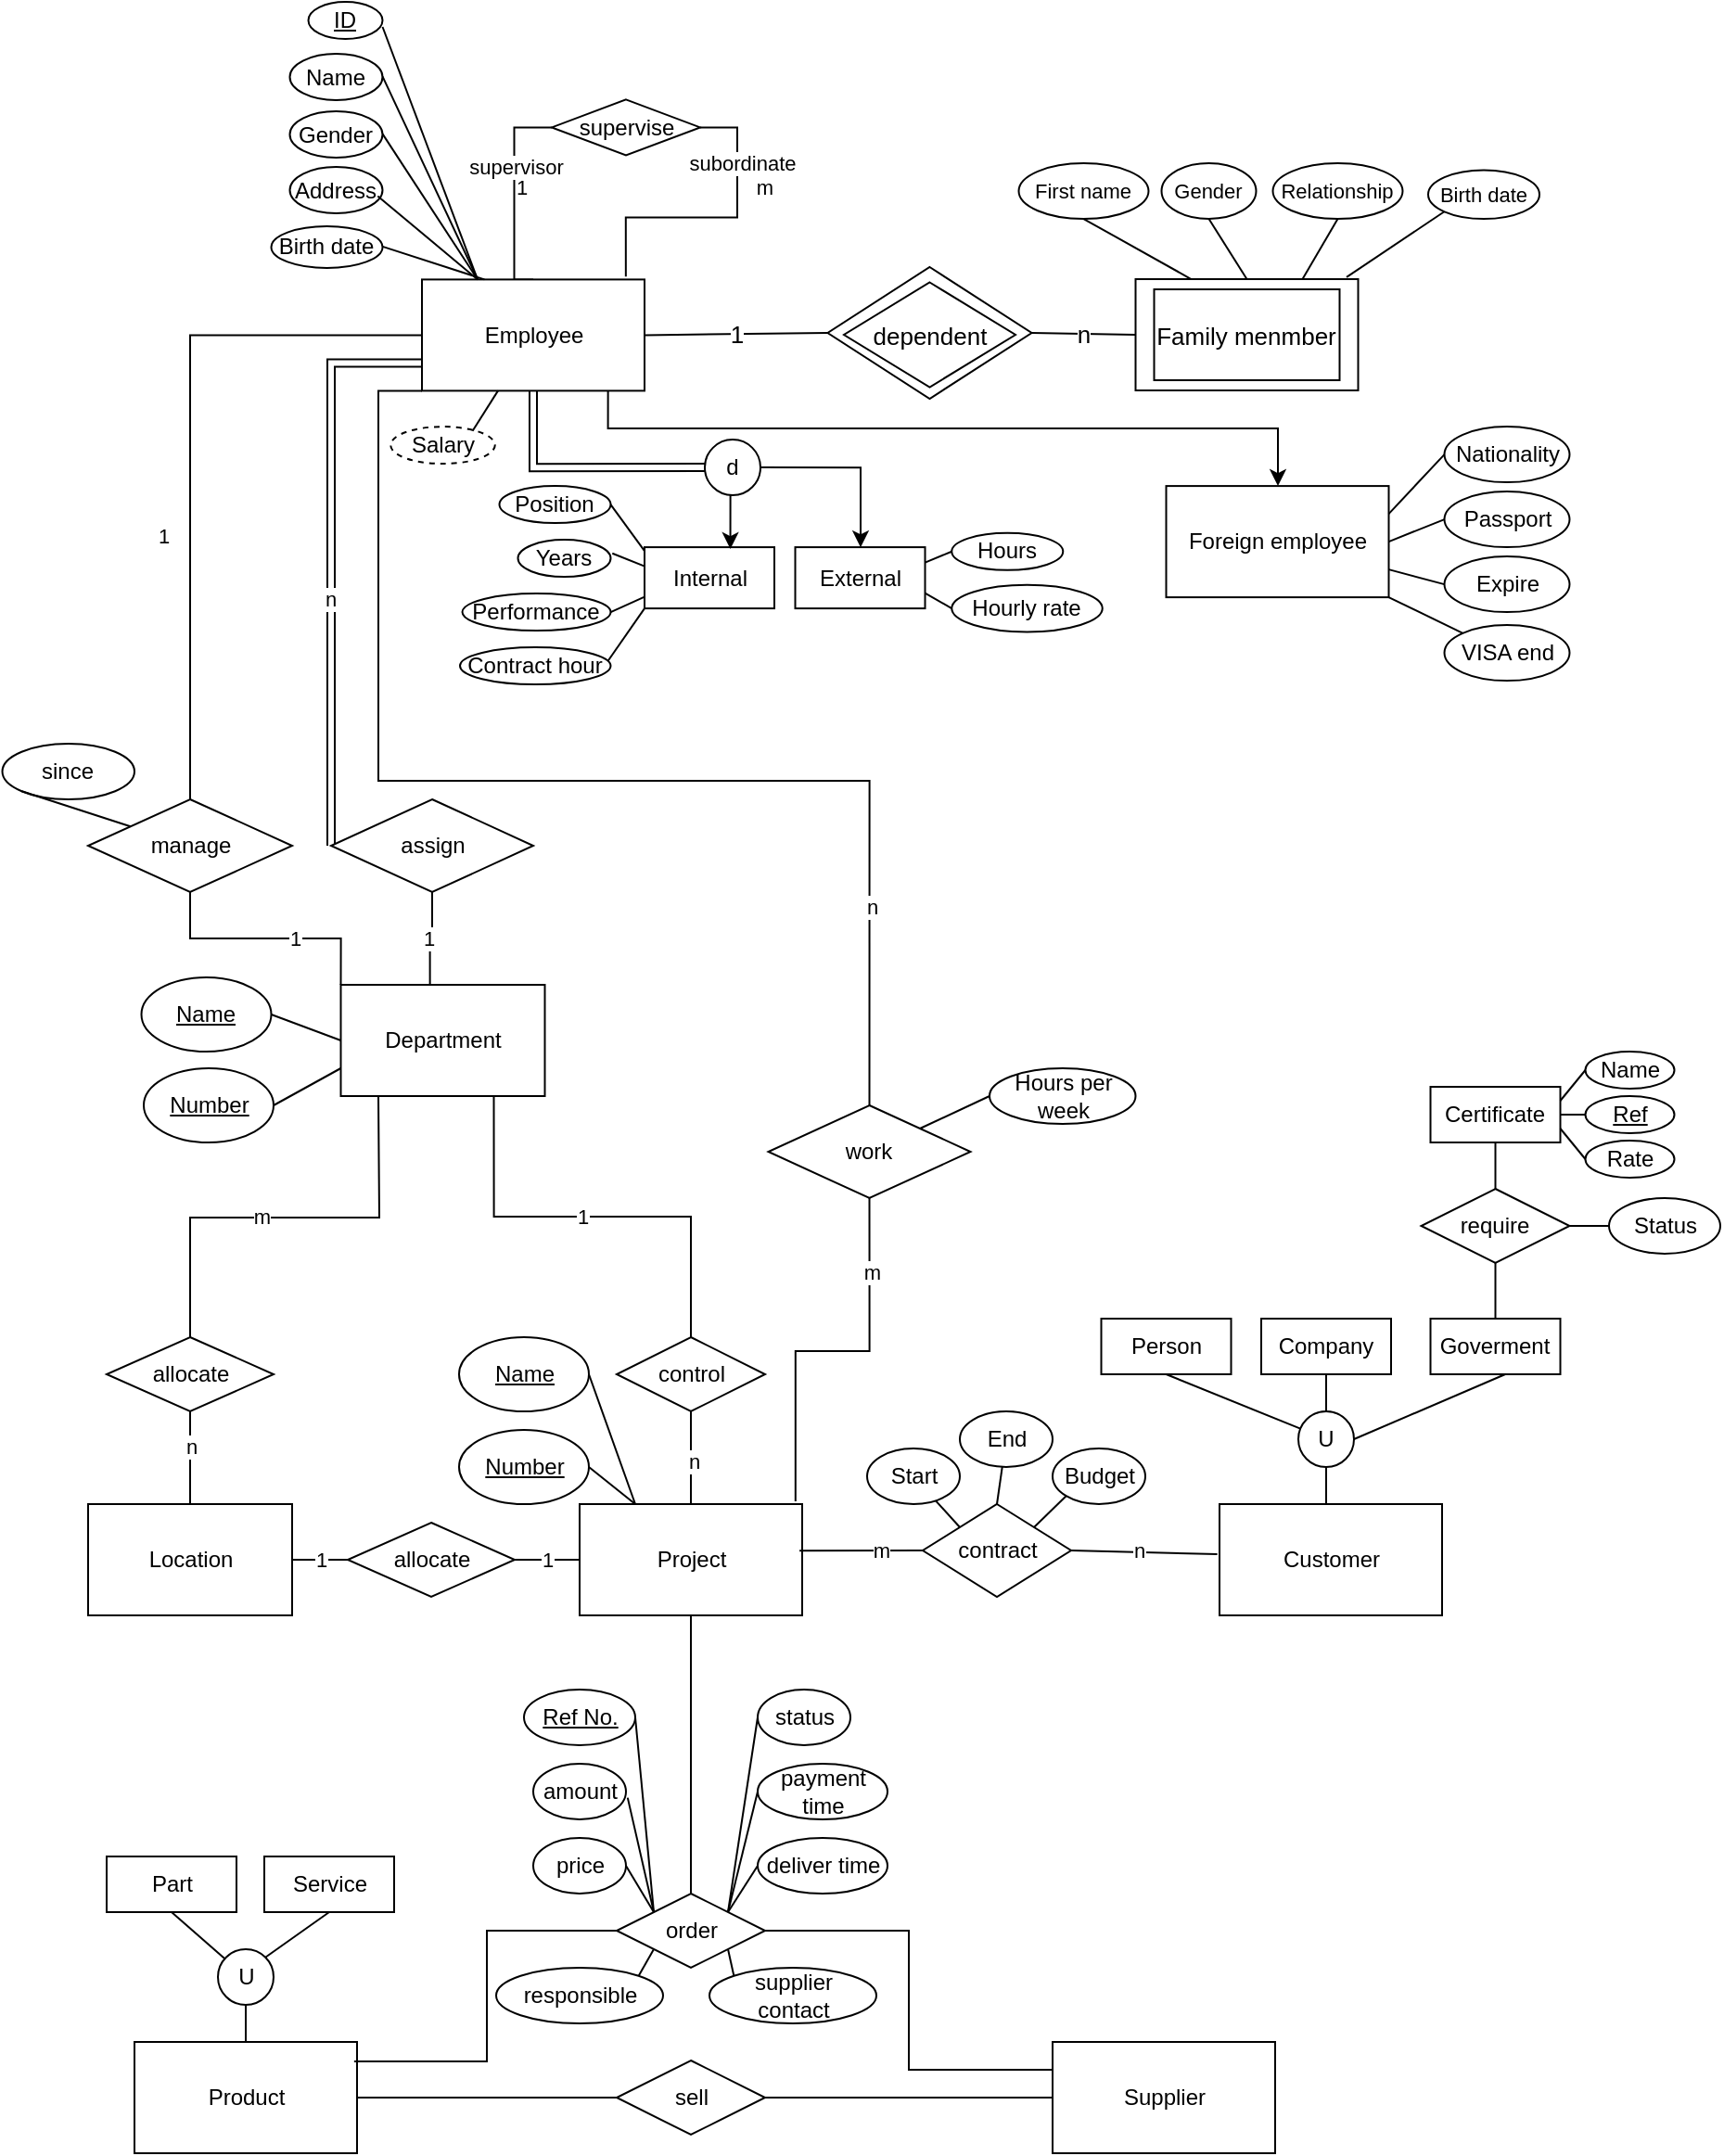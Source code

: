 <mxfile version="24.8.3">
  <diagram name="Page-1" id="BPSO-PetyvqUYQxHRuF3">
    <mxGraphModel dx="1875" dy="1661" grid="1" gridSize="10" guides="1" tooltips="1" connect="1" arrows="1" fold="1" page="1" pageScale="1" pageWidth="850" pageHeight="1100" math="0" shadow="0">
      <root>
        <mxCell id="0" />
        <mxCell id="1" parent="0" />
        <mxCell id="UC_AU9WOVwrfxdjRR5tV-28" style="edgeStyle=orthogonalEdgeStyle;rounded=0;orthogonalLoop=1;jettySize=auto;html=1;exitX=0.75;exitY=1;exitDx=0;exitDy=0;endArrow=none;endFill=0;" parent="1" source="UC_AU9WOVwrfxdjRR5tV-1" target="UC_AU9WOVwrfxdjRR5tV-27" edge="1">
          <mxGeometry relative="1" as="geometry">
            <mxPoint x="245.75" y="-10" as="sourcePoint" />
          </mxGeometry>
        </mxCell>
        <mxCell id="UC_AU9WOVwrfxdjRR5tV-30" value="1" style="edgeLabel;html=1;align=center;verticalAlign=middle;resizable=0;points=[];" parent="UC_AU9WOVwrfxdjRR5tV-28" vertex="1" connectable="0">
          <mxGeometry x="-0.048" relative="1" as="geometry">
            <mxPoint as="offset" />
          </mxGeometry>
        </mxCell>
        <mxCell id="81uNK7uhPn6-7UM6At2h-13" style="edgeStyle=orthogonalEdgeStyle;rounded=0;orthogonalLoop=1;jettySize=auto;html=1;exitX=0.437;exitY=0.022;exitDx=0;exitDy=0;entryX=0.5;entryY=1;entryDx=0;entryDy=0;endArrow=none;endFill=0;exitPerimeter=0;" parent="1" source="UC_AU9WOVwrfxdjRR5tV-1" target="81uNK7uhPn6-7UM6At2h-12" edge="1">
          <mxGeometry relative="1" as="geometry" />
        </mxCell>
        <mxCell id="81uNK7uhPn6-7UM6At2h-15" value="1" style="edgeLabel;html=1;align=center;verticalAlign=middle;resizable=0;points=[];" parent="81uNK7uhPn6-7UM6At2h-13" vertex="1" connectable="0">
          <mxGeometry x="0.072" y="2" relative="1" as="geometry">
            <mxPoint as="offset" />
          </mxGeometry>
        </mxCell>
        <mxCell id="s_wL0xrXNTmRXNAyEsIe-5" style="edgeStyle=orthogonalEdgeStyle;rounded=0;orthogonalLoop=1;jettySize=auto;html=1;exitX=0;exitY=0;exitDx=0;exitDy=0;endArrow=none;endFill=0;" edge="1" parent="1" source="UC_AU9WOVwrfxdjRR5tV-1" target="UC_AU9WOVwrfxdjRR5tV-5">
          <mxGeometry relative="1" as="geometry" />
        </mxCell>
        <mxCell id="s_wL0xrXNTmRXNAyEsIe-6" value="1" style="edgeLabel;html=1;align=center;verticalAlign=middle;resizable=0;points=[];" vertex="1" connectable="0" parent="s_wL0xrXNTmRXNAyEsIe-5">
          <mxGeometry x="-0.239" relative="1" as="geometry">
            <mxPoint as="offset" />
          </mxGeometry>
        </mxCell>
        <mxCell id="UC_AU9WOVwrfxdjRR5tV-1" value="Department" style="rounded=0;whiteSpace=wrap;html=1;" parent="1" vertex="1">
          <mxGeometry x="159.75" y="-10" width="110" height="60" as="geometry" />
        </mxCell>
        <mxCell id="UC_AU9WOVwrfxdjRR5tV-2" value="&lt;u&gt;Name&lt;/u&gt;" style="ellipse;whiteSpace=wrap;html=1;" parent="1" vertex="1">
          <mxGeometry x="52.25" y="-14" width="70" height="40" as="geometry" />
        </mxCell>
        <mxCell id="UC_AU9WOVwrfxdjRR5tV-3" value="&lt;u&gt;Number&lt;/u&gt;" style="ellipse;whiteSpace=wrap;html=1;" parent="1" vertex="1">
          <mxGeometry x="53.5" y="35" width="70" height="40" as="geometry" />
        </mxCell>
        <mxCell id="81uNK7uhPn6-7UM6At2h-49" value="1" style="edgeStyle=orthogonalEdgeStyle;rounded=0;orthogonalLoop=1;jettySize=auto;html=1;exitX=0.5;exitY=0;exitDx=0;exitDy=0;entryX=0;entryY=0.5;entryDx=0;entryDy=0;endArrow=none;endFill=0;" parent="1" source="UC_AU9WOVwrfxdjRR5tV-4" target="81uNK7uhPn6-7UM6At2h-47" edge="1">
          <mxGeometry x="0.071" y="-4" relative="1" as="geometry">
            <Array as="points">
              <mxPoint x="253.25" y="-390.3" />
              <mxPoint x="253.25" y="-472.3" />
            </Array>
            <mxPoint as="offset" />
          </mxGeometry>
        </mxCell>
        <mxCell id="81uNK7uhPn6-7UM6At2h-51" value="supervisor" style="edgeLabel;html=1;align=center;verticalAlign=middle;resizable=0;points=[];" parent="81uNK7uhPn6-7UM6At2h-49" vertex="1" connectable="0">
          <mxGeometry x="-0.338" relative="1" as="geometry">
            <mxPoint y="-34" as="offset" />
          </mxGeometry>
        </mxCell>
        <mxCell id="81uNK7uhPn6-7UM6At2h-53" style="edgeStyle=orthogonalEdgeStyle;rounded=0;orthogonalLoop=1;jettySize=auto;html=1;exitX=0.916;exitY=-0.026;exitDx=0;exitDy=0;entryX=1;entryY=0.5;entryDx=0;entryDy=0;exitPerimeter=0;endArrow=none;endFill=0;" parent="1" source="UC_AU9WOVwrfxdjRR5tV-4" target="81uNK7uhPn6-7UM6At2h-47" edge="1">
          <mxGeometry relative="1" as="geometry" />
        </mxCell>
        <mxCell id="81uNK7uhPn6-7UM6At2h-54" value="subordinate" style="edgeLabel;html=1;align=center;verticalAlign=middle;resizable=0;points=[];" parent="81uNK7uhPn6-7UM6At2h-53" vertex="1" connectable="0">
          <mxGeometry x="0.472" relative="1" as="geometry">
            <mxPoint x="2" y="-3" as="offset" />
          </mxGeometry>
        </mxCell>
        <mxCell id="81uNK7uhPn6-7UM6At2h-55" value="m" style="edgeLabel;html=1;align=center;verticalAlign=middle;resizable=0;points=[];" parent="81uNK7uhPn6-7UM6At2h-53" vertex="1" connectable="0">
          <mxGeometry x="0.336" y="1" relative="1" as="geometry">
            <mxPoint x="15" y="-1" as="offset" />
          </mxGeometry>
        </mxCell>
        <mxCell id="81uNK7uhPn6-7UM6At2h-56" style="edgeStyle=orthogonalEdgeStyle;rounded=0;orthogonalLoop=1;jettySize=auto;html=1;exitX=0.836;exitY=0.997;exitDx=0;exitDy=0;exitPerimeter=0;" parent="1" source="UC_AU9WOVwrfxdjRR5tV-4" target="UC_AU9WOVwrfxdjRR5tV-111" edge="1">
          <mxGeometry relative="1" as="geometry">
            <Array as="points">
              <mxPoint x="304" y="-310" />
              <mxPoint x="665" y="-310" />
            </Array>
          </mxGeometry>
        </mxCell>
        <mxCell id="81uNK7uhPn6-7UM6At2h-58" style="edgeStyle=orthogonalEdgeStyle;rounded=0;orthogonalLoop=1;jettySize=auto;html=1;exitX=0.5;exitY=1;exitDx=0;exitDy=0;entryX=0;entryY=0.5;entryDx=0;entryDy=0;shape=link;" parent="1" source="UC_AU9WOVwrfxdjRR5tV-4" target="81uNK7uhPn6-7UM6At2h-57" edge="1">
          <mxGeometry relative="1" as="geometry">
            <mxPoint x="263.5" y="-280.3" as="targetPoint" />
          </mxGeometry>
        </mxCell>
        <mxCell id="UC_AU9WOVwrfxdjRR5tV-4" value="Employee" style="rounded=0;whiteSpace=wrap;html=1;" parent="1" vertex="1">
          <mxGeometry x="203.5" y="-390.3" width="120" height="60" as="geometry" />
        </mxCell>
        <mxCell id="s_wL0xrXNTmRXNAyEsIe-2" style="edgeStyle=orthogonalEdgeStyle;rounded=0;orthogonalLoop=1;jettySize=auto;html=1;entryX=0;entryY=0.5;entryDx=0;entryDy=0;exitX=0.5;exitY=0;exitDx=0;exitDy=0;endArrow=none;endFill=0;" edge="1" parent="1" source="UC_AU9WOVwrfxdjRR5tV-5" target="UC_AU9WOVwrfxdjRR5tV-4">
          <mxGeometry relative="1" as="geometry">
            <Array as="points">
              <mxPoint x="78.5" y="-360" />
            </Array>
          </mxGeometry>
        </mxCell>
        <mxCell id="s_wL0xrXNTmRXNAyEsIe-4" value="1" style="edgeLabel;html=1;align=center;verticalAlign=middle;resizable=0;points=[];" vertex="1" connectable="0" parent="s_wL0xrXNTmRXNAyEsIe-2">
          <mxGeometry x="-0.206" y="-2" relative="1" as="geometry">
            <mxPoint x="-17" y="7" as="offset" />
          </mxGeometry>
        </mxCell>
        <mxCell id="UC_AU9WOVwrfxdjRR5tV-5" value="manage" style="rhombus;whiteSpace=wrap;html=1;" parent="1" vertex="1">
          <mxGeometry x="23.5" y="-110" width="110" height="50" as="geometry" />
        </mxCell>
        <mxCell id="UC_AU9WOVwrfxdjRR5tV-7" value="" style="endArrow=none;html=1;rounded=0;entryX=1;entryY=0.5;entryDx=0;entryDy=0;exitX=0;exitY=0.5;exitDx=0;exitDy=0;" parent="1" source="UC_AU9WOVwrfxdjRR5tV-1" target="UC_AU9WOVwrfxdjRR5tV-2" edge="1">
          <mxGeometry width="50" height="50" relative="1" as="geometry">
            <mxPoint x="339.75" y="80" as="sourcePoint" />
            <mxPoint x="389.75" y="30" as="targetPoint" />
            <Array as="points" />
          </mxGeometry>
        </mxCell>
        <mxCell id="UC_AU9WOVwrfxdjRR5tV-8" value="" style="endArrow=none;html=1;rounded=0;exitX=1;exitY=0.5;exitDx=0;exitDy=0;entryX=0;entryY=0.75;entryDx=0;entryDy=0;" parent="1" source="UC_AU9WOVwrfxdjRR5tV-3" edge="1" target="UC_AU9WOVwrfxdjRR5tV-1">
          <mxGeometry width="50" height="50" relative="1" as="geometry">
            <mxPoint x="343.25" y="20" as="sourcePoint" />
            <mxPoint x="163.25" y="-30" as="targetPoint" />
          </mxGeometry>
        </mxCell>
        <mxCell id="UC_AU9WOVwrfxdjRR5tV-13" value="since" style="ellipse;whiteSpace=wrap;html=1;" parent="1" vertex="1">
          <mxGeometry x="-22.75" y="-140" width="71.25" height="30" as="geometry" />
        </mxCell>
        <mxCell id="UC_AU9WOVwrfxdjRR5tV-14" value="" style="endArrow=none;html=1;rounded=0;entryX=0;entryY=1;entryDx=0;entryDy=0;" parent="1" source="UC_AU9WOVwrfxdjRR5tV-5" target="UC_AU9WOVwrfxdjRR5tV-13" edge="1">
          <mxGeometry width="50" height="50" relative="1" as="geometry">
            <mxPoint x="284.75" as="sourcePoint" />
            <mxPoint x="334.75" y="-50" as="targetPoint" />
          </mxGeometry>
        </mxCell>
        <mxCell id="UC_AU9WOVwrfxdjRR5tV-33" style="edgeStyle=orthogonalEdgeStyle;rounded=0;orthogonalLoop=1;jettySize=auto;html=1;exitX=1;exitY=0.5;exitDx=0;exitDy=0;entryX=0;entryY=0.5;entryDx=0;entryDy=0;endArrow=none;endFill=0;" parent="1" source="UC_AU9WOVwrfxdjRR5tV-15" target="UC_AU9WOVwrfxdjRR5tV-32" edge="1">
          <mxGeometry relative="1" as="geometry">
            <Array as="points">
              <mxPoint x="143.5" y="300" />
              <mxPoint x="143.5" y="300" />
            </Array>
          </mxGeometry>
        </mxCell>
        <mxCell id="UC_AU9WOVwrfxdjRR5tV-35" value="1" style="edgeLabel;html=1;align=center;verticalAlign=middle;resizable=0;points=[];" parent="UC_AU9WOVwrfxdjRR5tV-33" vertex="1" connectable="0">
          <mxGeometry x="0.022" relative="1" as="geometry">
            <mxPoint as="offset" />
          </mxGeometry>
        </mxCell>
        <mxCell id="UC_AU9WOVwrfxdjRR5tV-15" value="Location" style="rounded=0;whiteSpace=wrap;html=1;" parent="1" vertex="1">
          <mxGeometry x="23.5" y="270" width="110" height="60" as="geometry" />
        </mxCell>
        <mxCell id="UC_AU9WOVwrfxdjRR5tV-24" style="edgeStyle=orthogonalEdgeStyle;rounded=0;orthogonalLoop=1;jettySize=auto;html=1;entryX=0.5;entryY=0;entryDx=0;entryDy=0;endArrow=none;endFill=0;" parent="1" source="UC_AU9WOVwrfxdjRR5tV-16" target="UC_AU9WOVwrfxdjRR5tV-15" edge="1">
          <mxGeometry relative="1" as="geometry" />
        </mxCell>
        <mxCell id="UC_AU9WOVwrfxdjRR5tV-26" value="n" style="edgeLabel;html=1;align=center;verticalAlign=middle;resizable=0;points=[];" parent="UC_AU9WOVwrfxdjRR5tV-24" vertex="1" connectable="0">
          <mxGeometry x="-0.249" relative="1" as="geometry">
            <mxPoint as="offset" />
          </mxGeometry>
        </mxCell>
        <mxCell id="UC_AU9WOVwrfxdjRR5tV-16" value="allocate" style="rhombus;whiteSpace=wrap;html=1;" parent="1" vertex="1">
          <mxGeometry x="33.5" y="180" width="90" height="40" as="geometry" />
        </mxCell>
        <mxCell id="UC_AU9WOVwrfxdjRR5tV-29" style="edgeStyle=orthogonalEdgeStyle;rounded=0;orthogonalLoop=1;jettySize=auto;html=1;exitX=0.5;exitY=0;exitDx=0;exitDy=0;endArrow=none;endFill=0;" parent="1" source="UC_AU9WOVwrfxdjRR5tV-21" target="UC_AU9WOVwrfxdjRR5tV-27" edge="1">
          <mxGeometry relative="1" as="geometry" />
        </mxCell>
        <mxCell id="UC_AU9WOVwrfxdjRR5tV-31" value="n" style="edgeLabel;html=1;align=center;verticalAlign=middle;resizable=0;points=[];" parent="UC_AU9WOVwrfxdjRR5tV-29" vertex="1" connectable="0">
          <mxGeometry x="-0.074" y="-1" relative="1" as="geometry">
            <mxPoint as="offset" />
          </mxGeometry>
        </mxCell>
        <mxCell id="UC_AU9WOVwrfxdjRR5tV-21" value="Project" style="rounded=0;whiteSpace=wrap;html=1;" parent="1" vertex="1">
          <mxGeometry x="288.5" y="270" width="120" height="60" as="geometry" />
        </mxCell>
        <mxCell id="UC_AU9WOVwrfxdjRR5tV-23" style="edgeStyle=orthogonalEdgeStyle;rounded=0;orthogonalLoop=1;jettySize=auto;html=1;exitX=0.5;exitY=0;exitDx=0;exitDy=0;endArrow=none;endFill=0;" parent="1" source="UC_AU9WOVwrfxdjRR5tV-16" edge="1">
          <mxGeometry relative="1" as="geometry">
            <mxPoint x="180" y="50" as="targetPoint" />
          </mxGeometry>
        </mxCell>
        <mxCell id="UC_AU9WOVwrfxdjRR5tV-25" value="m" style="edgeLabel;html=1;align=center;verticalAlign=middle;resizable=0;points=[];" parent="UC_AU9WOVwrfxdjRR5tV-23" vertex="1" connectable="0">
          <mxGeometry x="-0.112" y="1" relative="1" as="geometry">
            <mxPoint as="offset" />
          </mxGeometry>
        </mxCell>
        <mxCell id="UC_AU9WOVwrfxdjRR5tV-27" value="control" style="rhombus;whiteSpace=wrap;html=1;" parent="1" vertex="1">
          <mxGeometry x="308.5" y="180" width="80" height="40" as="geometry" />
        </mxCell>
        <mxCell id="UC_AU9WOVwrfxdjRR5tV-34" value="1" style="edgeStyle=orthogonalEdgeStyle;rounded=0;orthogonalLoop=1;jettySize=auto;html=1;entryX=0;entryY=0.5;entryDx=0;entryDy=0;endArrow=none;endFill=0;" parent="1" source="UC_AU9WOVwrfxdjRR5tV-32" target="UC_AU9WOVwrfxdjRR5tV-21" edge="1">
          <mxGeometry relative="1" as="geometry" />
        </mxCell>
        <mxCell id="UC_AU9WOVwrfxdjRR5tV-32" value="allocate" style="rhombus;whiteSpace=wrap;html=1;" parent="1" vertex="1">
          <mxGeometry x="163.5" y="280" width="90" height="40" as="geometry" />
        </mxCell>
        <mxCell id="UC_AU9WOVwrfxdjRR5tV-36" value="&lt;u&gt;Name&lt;/u&gt;" style="ellipse;whiteSpace=wrap;html=1;" parent="1" vertex="1">
          <mxGeometry x="223.5" y="180" width="70" height="40" as="geometry" />
        </mxCell>
        <mxCell id="UC_AU9WOVwrfxdjRR5tV-37" value="&lt;u&gt;Number&lt;/u&gt;" style="ellipse;whiteSpace=wrap;html=1;" parent="1" vertex="1">
          <mxGeometry x="223.5" y="230" width="70" height="40" as="geometry" />
        </mxCell>
        <mxCell id="UC_AU9WOVwrfxdjRR5tV-38" value="" style="endArrow=none;html=1;rounded=0;entryX=1;entryY=0.5;entryDx=0;entryDy=0;exitX=0.25;exitY=0;exitDx=0;exitDy=0;" parent="1" source="UC_AU9WOVwrfxdjRR5tV-21" target="UC_AU9WOVwrfxdjRR5tV-36" edge="1">
          <mxGeometry width="50" height="50" relative="1" as="geometry">
            <mxPoint x="413.5" y="291" as="sourcePoint" />
            <mxPoint x="793.5" y="320" as="targetPoint" />
          </mxGeometry>
        </mxCell>
        <mxCell id="UC_AU9WOVwrfxdjRR5tV-39" value="" style="endArrow=none;html=1;rounded=0;exitX=1;exitY=0.5;exitDx=0;exitDy=0;entryX=0.25;entryY=0;entryDx=0;entryDy=0;" parent="1" source="UC_AU9WOVwrfxdjRR5tV-37" target="UC_AU9WOVwrfxdjRR5tV-21" edge="1">
          <mxGeometry width="50" height="50" relative="1" as="geometry">
            <mxPoint x="743.5" y="370" as="sourcePoint" />
            <mxPoint x="563.5" y="320" as="targetPoint" />
          </mxGeometry>
        </mxCell>
        <mxCell id="UC_AU9WOVwrfxdjRR5tV-40" value="Supplier" style="rounded=0;whiteSpace=wrap;html=1;" parent="1" vertex="1">
          <mxGeometry x="543.5" y="560" width="120" height="60" as="geometry" />
        </mxCell>
        <mxCell id="UC_AU9WOVwrfxdjRR5tV-41" value="Product" style="rounded=0;whiteSpace=wrap;html=1;" parent="1" vertex="1">
          <mxGeometry x="48.5" y="560" width="120" height="60" as="geometry" />
        </mxCell>
        <mxCell id="UC_AU9WOVwrfxdjRR5tV-42" value="U" style="ellipse;whiteSpace=wrap;html=1;aspect=fixed;" parent="1" vertex="1">
          <mxGeometry x="93.5" y="510" width="30" height="30" as="geometry" />
        </mxCell>
        <mxCell id="UC_AU9WOVwrfxdjRR5tV-43" value="Part" style="rounded=0;whiteSpace=wrap;html=1;" parent="1" vertex="1">
          <mxGeometry x="33.5" y="460" width="70" height="30" as="geometry" />
        </mxCell>
        <mxCell id="UC_AU9WOVwrfxdjRR5tV-44" value="Service" style="rounded=0;whiteSpace=wrap;html=1;" parent="1" vertex="1">
          <mxGeometry x="118.5" y="460" width="70" height="30" as="geometry" />
        </mxCell>
        <mxCell id="UC_AU9WOVwrfxdjRR5tV-45" value="" style="endArrow=none;html=1;rounded=0;entryX=0.5;entryY=1;entryDx=0;entryDy=0;" parent="1" source="UC_AU9WOVwrfxdjRR5tV-42" target="UC_AU9WOVwrfxdjRR5tV-43" edge="1">
          <mxGeometry width="50" height="50" relative="1" as="geometry">
            <mxPoint x="213.5" y="520" as="sourcePoint" />
            <mxPoint x="263.5" y="470" as="targetPoint" />
          </mxGeometry>
        </mxCell>
        <mxCell id="UC_AU9WOVwrfxdjRR5tV-46" value="" style="endArrow=none;html=1;rounded=0;exitX=1;exitY=0;exitDx=0;exitDy=0;entryX=0.5;entryY=1;entryDx=0;entryDy=0;" parent="1" source="UC_AU9WOVwrfxdjRR5tV-42" target="UC_AU9WOVwrfxdjRR5tV-44" edge="1">
          <mxGeometry width="50" height="50" relative="1" as="geometry">
            <mxPoint x="213.5" y="520" as="sourcePoint" />
            <mxPoint x="263.5" y="470" as="targetPoint" />
          </mxGeometry>
        </mxCell>
        <mxCell id="UC_AU9WOVwrfxdjRR5tV-47" value="" style="endArrow=none;html=1;rounded=0;exitX=0.5;exitY=0;exitDx=0;exitDy=0;entryX=0.5;entryY=1;entryDx=0;entryDy=0;" parent="1" source="UC_AU9WOVwrfxdjRR5tV-41" target="UC_AU9WOVwrfxdjRR5tV-42" edge="1">
          <mxGeometry width="50" height="50" relative="1" as="geometry">
            <mxPoint x="213.5" y="520" as="sourcePoint" />
            <mxPoint x="263.5" y="470" as="targetPoint" />
          </mxGeometry>
        </mxCell>
        <mxCell id="UC_AU9WOVwrfxdjRR5tV-48" value="sell" style="rhombus;whiteSpace=wrap;html=1;" parent="1" vertex="1">
          <mxGeometry x="308.5" y="570" width="80" height="40" as="geometry" />
        </mxCell>
        <mxCell id="UC_AU9WOVwrfxdjRR5tV-49" value="" style="endArrow=none;html=1;rounded=0;exitX=1;exitY=0.5;exitDx=0;exitDy=0;" parent="1" source="UC_AU9WOVwrfxdjRR5tV-41" target="UC_AU9WOVwrfxdjRR5tV-48" edge="1">
          <mxGeometry width="50" height="50" relative="1" as="geometry">
            <mxPoint x="333.5" y="510" as="sourcePoint" />
            <mxPoint x="383.5" y="460" as="targetPoint" />
          </mxGeometry>
        </mxCell>
        <mxCell id="UC_AU9WOVwrfxdjRR5tV-50" value="" style="endArrow=none;html=1;rounded=0;exitX=1;exitY=0.5;exitDx=0;exitDy=0;entryX=0;entryY=0.5;entryDx=0;entryDy=0;" parent="1" source="UC_AU9WOVwrfxdjRR5tV-48" target="UC_AU9WOVwrfxdjRR5tV-40" edge="1">
          <mxGeometry width="50" height="50" relative="1" as="geometry">
            <mxPoint x="333.5" y="510" as="sourcePoint" />
            <mxPoint x="383.5" y="460" as="targetPoint" />
          </mxGeometry>
        </mxCell>
        <mxCell id="UC_AU9WOVwrfxdjRR5tV-54" style="edgeStyle=orthogonalEdgeStyle;rounded=0;orthogonalLoop=1;jettySize=auto;html=1;exitX=1;exitY=0.5;exitDx=0;exitDy=0;entryX=0;entryY=0.25;entryDx=0;entryDy=0;endArrow=none;endFill=0;" parent="1" source="UC_AU9WOVwrfxdjRR5tV-51" target="UC_AU9WOVwrfxdjRR5tV-40" edge="1">
          <mxGeometry relative="1" as="geometry" />
        </mxCell>
        <mxCell id="UC_AU9WOVwrfxdjRR5tV-51" value="order" style="rhombus;whiteSpace=wrap;html=1;" parent="1" vertex="1">
          <mxGeometry x="308.5" y="480" width="80" height="40" as="geometry" />
        </mxCell>
        <mxCell id="UC_AU9WOVwrfxdjRR5tV-52" value="" style="endArrow=none;html=1;rounded=0;entryX=0.5;entryY=1;entryDx=0;entryDy=0;exitX=0.5;exitY=0;exitDx=0;exitDy=0;" parent="1" source="UC_AU9WOVwrfxdjRR5tV-51" target="UC_AU9WOVwrfxdjRR5tV-21" edge="1">
          <mxGeometry width="50" height="50" relative="1" as="geometry">
            <mxPoint x="333.5" y="410" as="sourcePoint" />
            <mxPoint x="383.5" y="360" as="targetPoint" />
          </mxGeometry>
        </mxCell>
        <mxCell id="UC_AU9WOVwrfxdjRR5tV-53" style="edgeStyle=orthogonalEdgeStyle;rounded=0;orthogonalLoop=1;jettySize=auto;html=1;exitX=0.987;exitY=0.175;exitDx=0;exitDy=0;entryX=0;entryY=0.5;entryDx=0;entryDy=0;exitPerimeter=0;endArrow=none;endFill=0;" parent="1" source="UC_AU9WOVwrfxdjRR5tV-41" target="UC_AU9WOVwrfxdjRR5tV-51" edge="1">
          <mxGeometry relative="1" as="geometry" />
        </mxCell>
        <mxCell id="UC_AU9WOVwrfxdjRR5tV-55" value="&lt;u&gt;Ref No.&lt;/u&gt;" style="ellipse;whiteSpace=wrap;html=1;" parent="1" vertex="1">
          <mxGeometry x="258.5" y="370" width="60" height="30" as="geometry" />
        </mxCell>
        <mxCell id="UC_AU9WOVwrfxdjRR5tV-56" value="amount" style="ellipse;whiteSpace=wrap;html=1;" parent="1" vertex="1">
          <mxGeometry x="263.5" y="410" width="50" height="30" as="geometry" />
        </mxCell>
        <mxCell id="UC_AU9WOVwrfxdjRR5tV-58" value="price" style="ellipse;whiteSpace=wrap;html=1;" parent="1" vertex="1">
          <mxGeometry x="263.5" y="450" width="50" height="30" as="geometry" />
        </mxCell>
        <mxCell id="UC_AU9WOVwrfxdjRR5tV-59" value="status" style="ellipse;whiteSpace=wrap;html=1;" parent="1" vertex="1">
          <mxGeometry x="384.5" y="370" width="50" height="30" as="geometry" />
        </mxCell>
        <mxCell id="UC_AU9WOVwrfxdjRR5tV-60" value="payment time" style="ellipse;whiteSpace=wrap;html=1;" parent="1" vertex="1">
          <mxGeometry x="384.5" y="410" width="70" height="30" as="geometry" />
        </mxCell>
        <mxCell id="UC_AU9WOVwrfxdjRR5tV-61" value="deliver time" style="ellipse;whiteSpace=wrap;html=1;" parent="1" vertex="1">
          <mxGeometry x="384.5" y="450" width="70" height="30" as="geometry" />
        </mxCell>
        <mxCell id="UC_AU9WOVwrfxdjRR5tV-62" value="responsible" style="ellipse;whiteSpace=wrap;html=1;" parent="1" vertex="1">
          <mxGeometry x="243.5" y="520" width="90" height="30" as="geometry" />
        </mxCell>
        <mxCell id="UC_AU9WOVwrfxdjRR5tV-63" value="supplier&lt;div&gt;&lt;span style=&quot;background-color: initial;&quot;&gt;contact&lt;/span&gt;&lt;/div&gt;" style="ellipse;whiteSpace=wrap;html=1;" parent="1" vertex="1">
          <mxGeometry x="358.5" y="520" width="90" height="30" as="geometry" />
        </mxCell>
        <mxCell id="UC_AU9WOVwrfxdjRR5tV-65" value="" style="endArrow=none;html=1;rounded=0;exitX=1;exitY=0.5;exitDx=0;exitDy=0;entryX=0;entryY=0;entryDx=0;entryDy=0;" parent="1" source="UC_AU9WOVwrfxdjRR5tV-55" target="UC_AU9WOVwrfxdjRR5tV-51" edge="1">
          <mxGeometry width="50" height="50" relative="1" as="geometry">
            <mxPoint x="333.5" y="390" as="sourcePoint" />
            <mxPoint x="383.5" y="340" as="targetPoint" />
          </mxGeometry>
        </mxCell>
        <mxCell id="UC_AU9WOVwrfxdjRR5tV-66" value="" style="endArrow=none;html=1;rounded=0;exitX=1.018;exitY=0.61;exitDx=0;exitDy=0;exitPerimeter=0;entryX=0;entryY=0;entryDx=0;entryDy=0;" parent="1" source="UC_AU9WOVwrfxdjRR5tV-56" target="UC_AU9WOVwrfxdjRR5tV-51" edge="1">
          <mxGeometry width="50" height="50" relative="1" as="geometry">
            <mxPoint x="333.5" y="390" as="sourcePoint" />
            <mxPoint x="383.5" y="340" as="targetPoint" />
          </mxGeometry>
        </mxCell>
        <mxCell id="UC_AU9WOVwrfxdjRR5tV-67" value="" style="endArrow=none;html=1;rounded=0;exitX=1;exitY=0.5;exitDx=0;exitDy=0;entryX=0;entryY=0;entryDx=0;entryDy=0;" parent="1" source="UC_AU9WOVwrfxdjRR5tV-58" target="UC_AU9WOVwrfxdjRR5tV-51" edge="1">
          <mxGeometry width="50" height="50" relative="1" as="geometry">
            <mxPoint x="333.5" y="390" as="sourcePoint" />
            <mxPoint x="383.5" y="340" as="targetPoint" />
          </mxGeometry>
        </mxCell>
        <mxCell id="UC_AU9WOVwrfxdjRR5tV-68" value="" style="endArrow=none;html=1;rounded=0;entryX=0;entryY=0.5;entryDx=0;entryDy=0;exitX=1;exitY=0;exitDx=0;exitDy=0;" parent="1" source="UC_AU9WOVwrfxdjRR5tV-51" target="UC_AU9WOVwrfxdjRR5tV-59" edge="1">
          <mxGeometry width="50" height="50" relative="1" as="geometry">
            <mxPoint x="333.5" y="390" as="sourcePoint" />
            <mxPoint x="383.5" y="340" as="targetPoint" />
          </mxGeometry>
        </mxCell>
        <mxCell id="UC_AU9WOVwrfxdjRR5tV-69" value="" style="endArrow=none;html=1;rounded=0;exitX=1;exitY=0;exitDx=0;exitDy=0;entryX=0;entryY=0.5;entryDx=0;entryDy=0;" parent="1" source="UC_AU9WOVwrfxdjRR5tV-51" target="UC_AU9WOVwrfxdjRR5tV-60" edge="1">
          <mxGeometry width="50" height="50" relative="1" as="geometry">
            <mxPoint x="333.5" y="390" as="sourcePoint" />
            <mxPoint x="383.5" y="340" as="targetPoint" />
          </mxGeometry>
        </mxCell>
        <mxCell id="UC_AU9WOVwrfxdjRR5tV-70" value="" style="endArrow=none;html=1;rounded=0;exitX=1;exitY=0;exitDx=0;exitDy=0;entryX=0;entryY=0.5;entryDx=0;entryDy=0;" parent="1" source="UC_AU9WOVwrfxdjRR5tV-51" target="UC_AU9WOVwrfxdjRR5tV-61" edge="1">
          <mxGeometry width="50" height="50" relative="1" as="geometry">
            <mxPoint x="333.5" y="390" as="sourcePoint" />
            <mxPoint x="383.5" y="340" as="targetPoint" />
          </mxGeometry>
        </mxCell>
        <mxCell id="UC_AU9WOVwrfxdjRR5tV-72" value="" style="endArrow=none;html=1;rounded=0;entryX=0;entryY=0;entryDx=0;entryDy=0;exitX=1;exitY=1;exitDx=0;exitDy=0;" parent="1" source="UC_AU9WOVwrfxdjRR5tV-51" target="UC_AU9WOVwrfxdjRR5tV-63" edge="1">
          <mxGeometry width="50" height="50" relative="1" as="geometry">
            <mxPoint x="333.5" y="390" as="sourcePoint" />
            <mxPoint x="383.5" y="340" as="targetPoint" />
          </mxGeometry>
        </mxCell>
        <mxCell id="UC_AU9WOVwrfxdjRR5tV-73" value="" style="endArrow=none;html=1;rounded=0;exitX=1;exitY=0;exitDx=0;exitDy=0;entryX=0;entryY=1;entryDx=0;entryDy=0;" parent="1" source="UC_AU9WOVwrfxdjRR5tV-62" target="UC_AU9WOVwrfxdjRR5tV-51" edge="1">
          <mxGeometry width="50" height="50" relative="1" as="geometry">
            <mxPoint x="333.5" y="390" as="sourcePoint" />
            <mxPoint x="383.5" y="340" as="targetPoint" />
          </mxGeometry>
        </mxCell>
        <mxCell id="UC_AU9WOVwrfxdjRR5tV-74" value="Customer" style="rounded=0;whiteSpace=wrap;html=1;" parent="1" vertex="1">
          <mxGeometry x="633.5" y="270" width="120" height="60" as="geometry" />
        </mxCell>
        <mxCell id="UC_AU9WOVwrfxdjRR5tV-75" value="U" style="ellipse;whiteSpace=wrap;html=1;aspect=fixed;" parent="1" vertex="1">
          <mxGeometry x="676" y="220" width="30" height="30" as="geometry" />
        </mxCell>
        <mxCell id="UC_AU9WOVwrfxdjRR5tV-76" value="Person" style="rounded=0;whiteSpace=wrap;html=1;" parent="1" vertex="1">
          <mxGeometry x="569.75" y="170" width="70" height="30" as="geometry" />
        </mxCell>
        <mxCell id="UC_AU9WOVwrfxdjRR5tV-77" value="Company" style="rounded=0;whiteSpace=wrap;html=1;" parent="1" vertex="1">
          <mxGeometry x="656" y="170" width="70" height="30" as="geometry" />
        </mxCell>
        <mxCell id="UC_AU9WOVwrfxdjRR5tV-78" value="" style="endArrow=none;html=1;rounded=0;entryX=0.5;entryY=1;entryDx=0;entryDy=0;" parent="1" source="UC_AU9WOVwrfxdjRR5tV-75" target="UC_AU9WOVwrfxdjRR5tV-76" edge="1">
          <mxGeometry width="50" height="50" relative="1" as="geometry">
            <mxPoint x="796" y="230" as="sourcePoint" />
            <mxPoint x="846" y="180" as="targetPoint" />
          </mxGeometry>
        </mxCell>
        <mxCell id="UC_AU9WOVwrfxdjRR5tV-79" value="" style="endArrow=none;html=1;rounded=0;exitX=0.5;exitY=0;exitDx=0;exitDy=0;entryX=0.5;entryY=1;entryDx=0;entryDy=0;" parent="1" source="UC_AU9WOVwrfxdjRR5tV-75" target="UC_AU9WOVwrfxdjRR5tV-77" edge="1">
          <mxGeometry width="50" height="50" relative="1" as="geometry">
            <mxPoint x="796" y="230" as="sourcePoint" />
            <mxPoint x="846" y="180" as="targetPoint" />
          </mxGeometry>
        </mxCell>
        <mxCell id="UC_AU9WOVwrfxdjRR5tV-80" value="" style="endArrow=none;html=1;rounded=0;exitX=0.5;exitY=0;exitDx=0;exitDy=0;entryX=0.5;entryY=1;entryDx=0;entryDy=0;" parent="1" target="UC_AU9WOVwrfxdjRR5tV-75" edge="1">
          <mxGeometry width="50" height="50" relative="1" as="geometry">
            <mxPoint x="691" y="270" as="sourcePoint" />
            <mxPoint x="846" y="180" as="targetPoint" />
          </mxGeometry>
        </mxCell>
        <mxCell id="UC_AU9WOVwrfxdjRR5tV-81" value="Goverment" style="rounded=0;whiteSpace=wrap;html=1;" parent="1" vertex="1">
          <mxGeometry x="747.25" y="170" width="70" height="30" as="geometry" />
        </mxCell>
        <mxCell id="UC_AU9WOVwrfxdjRR5tV-82" value="" style="endArrow=none;html=1;rounded=0;entryX=0.58;entryY=0.996;entryDx=0;entryDy=0;entryPerimeter=0;exitX=1;exitY=0.5;exitDx=0;exitDy=0;" parent="1" source="UC_AU9WOVwrfxdjRR5tV-75" target="UC_AU9WOVwrfxdjRR5tV-81" edge="1">
          <mxGeometry width="50" height="50" relative="1" as="geometry">
            <mxPoint x="703.5" y="230" as="sourcePoint" />
            <mxPoint x="493.5" y="260" as="targetPoint" />
          </mxGeometry>
        </mxCell>
        <mxCell id="UC_AU9WOVwrfxdjRR5tV-83" value="contract" style="rhombus;whiteSpace=wrap;html=1;" parent="1" vertex="1">
          <mxGeometry x="473.5" y="270" width="80" height="50" as="geometry" />
        </mxCell>
        <mxCell id="UC_AU9WOVwrfxdjRR5tV-84" value="" style="endArrow=none;html=1;rounded=0;exitX=0.988;exitY=0.419;exitDx=0;exitDy=0;exitPerimeter=0;entryX=0;entryY=0.5;entryDx=0;entryDy=0;" parent="1" source="UC_AU9WOVwrfxdjRR5tV-21" target="UC_AU9WOVwrfxdjRR5tV-83" edge="1">
          <mxGeometry width="50" height="50" relative="1" as="geometry">
            <mxPoint x="433.5" y="310" as="sourcePoint" />
            <mxPoint x="483.5" y="260" as="targetPoint" />
          </mxGeometry>
        </mxCell>
        <mxCell id="UC_AU9WOVwrfxdjRR5tV-86" value="m" style="edgeLabel;html=1;align=center;verticalAlign=middle;resizable=0;points=[];" parent="UC_AU9WOVwrfxdjRR5tV-84" vertex="1" connectable="0">
          <mxGeometry x="0.315" relative="1" as="geometry">
            <mxPoint as="offset" />
          </mxGeometry>
        </mxCell>
        <mxCell id="UC_AU9WOVwrfxdjRR5tV-85" value="" style="endArrow=none;html=1;rounded=0;entryX=-0.01;entryY=0.45;entryDx=0;entryDy=0;entryPerimeter=0;exitX=1;exitY=0.5;exitDx=0;exitDy=0;" parent="1" source="UC_AU9WOVwrfxdjRR5tV-83" target="UC_AU9WOVwrfxdjRR5tV-74" edge="1">
          <mxGeometry width="50" height="50" relative="1" as="geometry">
            <mxPoint x="433.5" y="310" as="sourcePoint" />
            <mxPoint x="483.5" y="260" as="targetPoint" />
            <Array as="points" />
          </mxGeometry>
        </mxCell>
        <mxCell id="UC_AU9WOVwrfxdjRR5tV-87" value="n" style="edgeLabel;html=1;align=center;verticalAlign=middle;resizable=0;points=[];" parent="UC_AU9WOVwrfxdjRR5tV-85" vertex="1" connectable="0">
          <mxGeometry x="-0.08" y="1" relative="1" as="geometry">
            <mxPoint as="offset" />
          </mxGeometry>
        </mxCell>
        <mxCell id="UC_AU9WOVwrfxdjRR5tV-88" value="Start" style="ellipse;whiteSpace=wrap;html=1;" parent="1" vertex="1">
          <mxGeometry x="443.5" y="240" width="50" height="30" as="geometry" />
        </mxCell>
        <mxCell id="UC_AU9WOVwrfxdjRR5tV-89" value="End" style="ellipse;whiteSpace=wrap;html=1;" parent="1" vertex="1">
          <mxGeometry x="493.5" y="220" width="50" height="30" as="geometry" />
        </mxCell>
        <mxCell id="UC_AU9WOVwrfxdjRR5tV-90" value="Budget" style="ellipse;whiteSpace=wrap;html=1;" parent="1" vertex="1">
          <mxGeometry x="543.5" y="240" width="50" height="30" as="geometry" />
        </mxCell>
        <mxCell id="UC_AU9WOVwrfxdjRR5tV-91" value="" style="endArrow=none;html=1;rounded=0;exitX=0;exitY=0;exitDx=0;exitDy=0;" parent="1" source="UC_AU9WOVwrfxdjRR5tV-83" target="UC_AU9WOVwrfxdjRR5tV-88" edge="1">
          <mxGeometry width="50" height="50" relative="1" as="geometry">
            <mxPoint x="583.5" y="310" as="sourcePoint" />
            <mxPoint x="633.5" y="260" as="targetPoint" />
          </mxGeometry>
        </mxCell>
        <mxCell id="UC_AU9WOVwrfxdjRR5tV-92" value="" style="endArrow=none;html=1;rounded=0;exitX=0.5;exitY=0;exitDx=0;exitDy=0;" parent="1" source="UC_AU9WOVwrfxdjRR5tV-83" target="UC_AU9WOVwrfxdjRR5tV-89" edge="1">
          <mxGeometry width="50" height="50" relative="1" as="geometry">
            <mxPoint x="583.5" y="310" as="sourcePoint" />
            <mxPoint x="633.5" y="260" as="targetPoint" />
          </mxGeometry>
        </mxCell>
        <mxCell id="UC_AU9WOVwrfxdjRR5tV-93" value="" style="endArrow=none;html=1;rounded=0;exitX=1;exitY=0;exitDx=0;exitDy=0;entryX=0;entryY=1;entryDx=0;entryDy=0;" parent="1" source="UC_AU9WOVwrfxdjRR5tV-83" target="UC_AU9WOVwrfxdjRR5tV-90" edge="1">
          <mxGeometry width="50" height="50" relative="1" as="geometry">
            <mxPoint x="583.5" y="310" as="sourcePoint" />
            <mxPoint x="633.5" y="260" as="targetPoint" />
          </mxGeometry>
        </mxCell>
        <mxCell id="UC_AU9WOVwrfxdjRR5tV-94" value="require" style="rhombus;whiteSpace=wrap;html=1;" parent="1" vertex="1">
          <mxGeometry x="742.25" y="100" width="80" height="40" as="geometry" />
        </mxCell>
        <mxCell id="UC_AU9WOVwrfxdjRR5tV-95" value="Certificate" style="rounded=0;whiteSpace=wrap;html=1;" parent="1" vertex="1">
          <mxGeometry x="747.25" y="45" width="70" height="30" as="geometry" />
        </mxCell>
        <mxCell id="UC_AU9WOVwrfxdjRR5tV-96" value="Status" style="ellipse;whiteSpace=wrap;html=1;" parent="1" vertex="1">
          <mxGeometry x="843.5" y="105" width="60" height="30" as="geometry" />
        </mxCell>
        <mxCell id="UC_AU9WOVwrfxdjRR5tV-97" value="" style="endArrow=none;html=1;rounded=0;entryX=0.5;entryY=1;entryDx=0;entryDy=0;" parent="1" source="UC_AU9WOVwrfxdjRR5tV-94" target="UC_AU9WOVwrfxdjRR5tV-95" edge="1">
          <mxGeometry width="50" height="50" relative="1" as="geometry">
            <mxPoint x="583.5" y="310" as="sourcePoint" />
            <mxPoint x="633.5" y="260" as="targetPoint" />
          </mxGeometry>
        </mxCell>
        <mxCell id="UC_AU9WOVwrfxdjRR5tV-99" value="" style="endArrow=none;html=1;rounded=0;entryX=0.5;entryY=1;entryDx=0;entryDy=0;exitX=0.5;exitY=0;exitDx=0;exitDy=0;" parent="1" source="UC_AU9WOVwrfxdjRR5tV-81" target="UC_AU9WOVwrfxdjRR5tV-94" edge="1">
          <mxGeometry width="50" height="50" relative="1" as="geometry">
            <mxPoint x="583.5" y="310" as="sourcePoint" />
            <mxPoint x="633.5" y="260" as="targetPoint" />
          </mxGeometry>
        </mxCell>
        <mxCell id="UC_AU9WOVwrfxdjRR5tV-100" value="" style="endArrow=none;html=1;rounded=0;entryX=0;entryY=0.5;entryDx=0;entryDy=0;exitX=1;exitY=0.5;exitDx=0;exitDy=0;" parent="1" source="UC_AU9WOVwrfxdjRR5tV-94" target="UC_AU9WOVwrfxdjRR5tV-96" edge="1">
          <mxGeometry width="50" height="50" relative="1" as="geometry">
            <mxPoint x="583.5" y="310" as="sourcePoint" />
            <mxPoint x="633.5" y="260" as="targetPoint" />
          </mxGeometry>
        </mxCell>
        <mxCell id="UC_AU9WOVwrfxdjRR5tV-101" value="&lt;u&gt;ID&lt;/u&gt;" style="ellipse;whiteSpace=wrap;html=1;" parent="1" vertex="1">
          <mxGeometry x="142.25" y="-540" width="40" height="20" as="geometry" />
        </mxCell>
        <mxCell id="UC_AU9WOVwrfxdjRR5tV-102" value="Name" style="ellipse;whiteSpace=wrap;html=1;" parent="1" vertex="1">
          <mxGeometry x="132.25" y="-512" width="50" height="25" as="geometry" />
        </mxCell>
        <mxCell id="UC_AU9WOVwrfxdjRR5tV-103" value="Gender" style="ellipse;whiteSpace=wrap;html=1;" parent="1" vertex="1">
          <mxGeometry x="132.25" y="-481" width="50" height="25" as="geometry" />
        </mxCell>
        <mxCell id="UC_AU9WOVwrfxdjRR5tV-104" value="Address" style="ellipse;whiteSpace=wrap;html=1;" parent="1" vertex="1">
          <mxGeometry x="132.25" y="-451" width="50" height="25" as="geometry" />
        </mxCell>
        <mxCell id="UC_AU9WOVwrfxdjRR5tV-105" value="Birth date" style="ellipse;whiteSpace=wrap;html=1;" parent="1" vertex="1">
          <mxGeometry x="122.25" y="-419" width="60" height="22.5" as="geometry" />
        </mxCell>
        <mxCell id="UC_AU9WOVwrfxdjRR5tV-106" value="" style="endArrow=none;html=1;rounded=0;entryX=1;entryY=0.69;entryDx=0;entryDy=0;exitX=0.25;exitY=0;exitDx=0;exitDy=0;entryPerimeter=0;" parent="1" source="UC_AU9WOVwrfxdjRR5tV-4" edge="1">
          <mxGeometry width="50" height="50" relative="1" as="geometry">
            <mxPoint x="-22.75" y="-260.3" as="sourcePoint" />
            <mxPoint x="182.25" y="-526.5" as="targetPoint" />
          </mxGeometry>
        </mxCell>
        <mxCell id="UC_AU9WOVwrfxdjRR5tV-107" value="" style="endArrow=none;html=1;rounded=0;entryX=1;entryY=0.5;entryDx=0;entryDy=0;exitX=0.25;exitY=0;exitDx=0;exitDy=0;" parent="1" source="UC_AU9WOVwrfxdjRR5tV-4" edge="1">
          <mxGeometry width="50" height="50" relative="1" as="geometry">
            <mxPoint x="-22.75" y="-260.3" as="sourcePoint" />
            <mxPoint x="182.25" y="-499.8" as="targetPoint" />
          </mxGeometry>
        </mxCell>
        <mxCell id="UC_AU9WOVwrfxdjRR5tV-108" value="" style="endArrow=none;html=1;rounded=0;entryX=1;entryY=0.5;entryDx=0;entryDy=0;exitX=0.25;exitY=0;exitDx=0;exitDy=0;" parent="1" source="UC_AU9WOVwrfxdjRR5tV-4" edge="1">
          <mxGeometry width="50" height="50" relative="1" as="geometry">
            <mxPoint x="-22.75" y="-260.3" as="sourcePoint" />
            <mxPoint x="182.25" y="-468.8" as="targetPoint" />
          </mxGeometry>
        </mxCell>
        <mxCell id="UC_AU9WOVwrfxdjRR5tV-109" value="" style="endArrow=none;html=1;rounded=0;entryX=0.948;entryY=0.629;entryDx=0;entryDy=0;entryPerimeter=0;exitX=0.25;exitY=0;exitDx=0;exitDy=0;" parent="1" source="UC_AU9WOVwrfxdjRR5tV-4" target="UC_AU9WOVwrfxdjRR5tV-104" edge="1">
          <mxGeometry width="50" height="50" relative="1" as="geometry">
            <mxPoint x="-137.75" y="-266.5" as="sourcePoint" />
            <mxPoint x="-87.75" y="-316.5" as="targetPoint" />
          </mxGeometry>
        </mxCell>
        <mxCell id="UC_AU9WOVwrfxdjRR5tV-111" value="Foreign employee" style="rounded=0;whiteSpace=wrap;html=1;" parent="1" vertex="1">
          <mxGeometry x="604.75" y="-278.95" width="120" height="60" as="geometry" />
        </mxCell>
        <mxCell id="81uNK7uhPn6-7UM6At2h-1" value="Nationality" style="ellipse;whiteSpace=wrap;html=1;" parent="1" vertex="1">
          <mxGeometry x="754.75" y="-310.95" width="67.5" height="30" as="geometry" />
        </mxCell>
        <mxCell id="81uNK7uhPn6-7UM6At2h-2" value="Passport" style="ellipse;whiteSpace=wrap;html=1;" parent="1" vertex="1">
          <mxGeometry x="754.75" y="-275.95" width="67.5" height="30" as="geometry" />
        </mxCell>
        <mxCell id="81uNK7uhPn6-7UM6At2h-3" value="Expire" style="ellipse;whiteSpace=wrap;html=1;" parent="1" vertex="1">
          <mxGeometry x="754.75" y="-240.95" width="67.5" height="30" as="geometry" />
        </mxCell>
        <mxCell id="81uNK7uhPn6-7UM6At2h-6" value="VISA end" style="ellipse;whiteSpace=wrap;html=1;" parent="1" vertex="1">
          <mxGeometry x="754.75" y="-203.95" width="67.5" height="30" as="geometry" />
        </mxCell>
        <mxCell id="81uNK7uhPn6-7UM6At2h-7" value="" style="endArrow=none;html=1;rounded=0;entryX=0;entryY=0.5;entryDx=0;entryDy=0;exitX=1;exitY=0.25;exitDx=0;exitDy=0;" parent="1" source="UC_AU9WOVwrfxdjRR5tV-111" target="81uNK7uhPn6-7UM6At2h-1" edge="1">
          <mxGeometry width="50" height="50" relative="1" as="geometry">
            <mxPoint x="418.5" y="-218.95" as="sourcePoint" />
            <mxPoint x="468.5" y="-268.95" as="targetPoint" />
            <Array as="points" />
          </mxGeometry>
        </mxCell>
        <mxCell id="81uNK7uhPn6-7UM6At2h-8" value="" style="endArrow=none;html=1;rounded=0;entryX=0;entryY=0.5;entryDx=0;entryDy=0;exitX=1;exitY=0.5;exitDx=0;exitDy=0;" parent="1" source="UC_AU9WOVwrfxdjRR5tV-111" target="81uNK7uhPn6-7UM6At2h-2" edge="1">
          <mxGeometry width="50" height="50" relative="1" as="geometry">
            <mxPoint x="728.5" y="-248.95" as="sourcePoint" />
            <mxPoint x="468.5" y="-268.95" as="targetPoint" />
          </mxGeometry>
        </mxCell>
        <mxCell id="81uNK7uhPn6-7UM6At2h-9" value="" style="endArrow=none;html=1;rounded=0;entryX=0;entryY=0.5;entryDx=0;entryDy=0;exitX=1;exitY=0.75;exitDx=0;exitDy=0;" parent="1" source="UC_AU9WOVwrfxdjRR5tV-111" target="81uNK7uhPn6-7UM6At2h-3" edge="1">
          <mxGeometry width="50" height="50" relative="1" as="geometry">
            <mxPoint x="418.5" y="-218.95" as="sourcePoint" />
            <mxPoint x="468.5" y="-268.95" as="targetPoint" />
          </mxGeometry>
        </mxCell>
        <mxCell id="81uNK7uhPn6-7UM6At2h-11" value="" style="endArrow=none;html=1;rounded=0;exitX=1;exitY=1;exitDx=0;exitDy=0;entryX=0;entryY=0;entryDx=0;entryDy=0;" parent="1" source="UC_AU9WOVwrfxdjRR5tV-111" target="81uNK7uhPn6-7UM6At2h-6" edge="1">
          <mxGeometry width="50" height="50" relative="1" as="geometry">
            <mxPoint x="418.5" y="-218.95" as="sourcePoint" />
            <mxPoint x="468.5" y="-268.95" as="targetPoint" />
          </mxGeometry>
        </mxCell>
        <mxCell id="s_wL0xrXNTmRXNAyEsIe-9" style="edgeStyle=orthogonalEdgeStyle;shape=link;rounded=0;orthogonalLoop=1;jettySize=auto;html=1;exitX=0;exitY=0.5;exitDx=0;exitDy=0;entryX=0;entryY=0.75;entryDx=0;entryDy=0;" edge="1" parent="1" source="81uNK7uhPn6-7UM6At2h-12" target="UC_AU9WOVwrfxdjRR5tV-4">
          <mxGeometry relative="1" as="geometry">
            <Array as="points">
              <mxPoint x="155" y="-345" />
            </Array>
          </mxGeometry>
        </mxCell>
        <mxCell id="s_wL0xrXNTmRXNAyEsIe-10" value="n" style="edgeLabel;html=1;align=center;verticalAlign=middle;resizable=0;points=[];" vertex="1" connectable="0" parent="s_wL0xrXNTmRXNAyEsIe-9">
          <mxGeometry x="-0.138" y="1" relative="1" as="geometry">
            <mxPoint as="offset" />
          </mxGeometry>
        </mxCell>
        <mxCell id="81uNK7uhPn6-7UM6At2h-12" value="assign" style="rhombus;whiteSpace=wrap;html=1;" parent="1" vertex="1">
          <mxGeometry x="154.5" y="-110" width="109" height="50" as="geometry" />
        </mxCell>
        <mxCell id="s_wL0xrXNTmRXNAyEsIe-11" style="edgeStyle=orthogonalEdgeStyle;rounded=0;orthogonalLoop=1;jettySize=auto;html=1;exitX=0.5;exitY=0;exitDx=0;exitDy=0;entryX=0;entryY=1;entryDx=0;entryDy=0;endArrow=none;endFill=0;" edge="1" parent="1" source="81uNK7uhPn6-7UM6At2h-17" target="UC_AU9WOVwrfxdjRR5tV-4">
          <mxGeometry relative="1" as="geometry">
            <Array as="points">
              <mxPoint x="445" y="-120" />
              <mxPoint x="180" y="-120" />
              <mxPoint x="180" y="-330" />
            </Array>
          </mxGeometry>
        </mxCell>
        <mxCell id="s_wL0xrXNTmRXNAyEsIe-12" value="n" style="edgeLabel;html=1;align=center;verticalAlign=middle;resizable=0;points=[];" vertex="1" connectable="0" parent="s_wL0xrXNTmRXNAyEsIe-11">
          <mxGeometry x="-0.681" y="-1" relative="1" as="geometry">
            <mxPoint as="offset" />
          </mxGeometry>
        </mxCell>
        <mxCell id="81uNK7uhPn6-7UM6At2h-17" value="work" style="rhombus;whiteSpace=wrap;html=1;" parent="1" vertex="1">
          <mxGeometry x="390.25" y="55" width="109" height="50" as="geometry" />
        </mxCell>
        <mxCell id="81uNK7uhPn6-7UM6At2h-19" style="edgeStyle=orthogonalEdgeStyle;rounded=0;orthogonalLoop=1;jettySize=auto;html=1;exitX=0.5;exitY=1;exitDx=0;exitDy=0;entryX=0.97;entryY=-0.026;entryDx=0;entryDy=0;entryPerimeter=0;endArrow=none;endFill=0;" parent="1" source="81uNK7uhPn6-7UM6At2h-17" target="UC_AU9WOVwrfxdjRR5tV-21" edge="1">
          <mxGeometry relative="1" as="geometry" />
        </mxCell>
        <mxCell id="81uNK7uhPn6-7UM6At2h-20" value="m" style="edgeLabel;html=1;align=center;verticalAlign=middle;resizable=0;points=[];" parent="81uNK7uhPn6-7UM6At2h-19" vertex="1" connectable="0">
          <mxGeometry x="-0.61" y="1" relative="1" as="geometry">
            <mxPoint as="offset" />
          </mxGeometry>
        </mxCell>
        <mxCell id="81uNK7uhPn6-7UM6At2h-25" value="" style="group;fontSize=13;" parent="1" vertex="1" connectable="0">
          <mxGeometry x="588.25" y="-390.49" width="120" height="60" as="geometry" />
        </mxCell>
        <mxCell id="81uNK7uhPn6-7UM6At2h-26" value="" style="rounded=0;whiteSpace=wrap;html=1;fontSize=13;" parent="81uNK7uhPn6-7UM6At2h-25" vertex="1">
          <mxGeometry width="120" height="60" as="geometry" />
        </mxCell>
        <mxCell id="81uNK7uhPn6-7UM6At2h-27" value="Family menmber" style="rounded=0;whiteSpace=wrap;html=1;shadow=0;perimeterSpacing=15;strokeWidth=1;fontSize=13;" parent="81uNK7uhPn6-7UM6At2h-25" vertex="1">
          <mxGeometry x="10" y="5.5" width="100" height="49" as="geometry" />
        </mxCell>
        <mxCell id="81uNK7uhPn6-7UM6At2h-28" value="" style="group;fontSize=13;" parent="1" vertex="1" connectable="0">
          <mxGeometry x="422.25" y="-396.99" width="110" height="71" as="geometry" />
        </mxCell>
        <mxCell id="81uNK7uhPn6-7UM6At2h-29" value="" style="rhombus;whiteSpace=wrap;html=1;fontSize=13;" parent="81uNK7uhPn6-7UM6At2h-28" vertex="1">
          <mxGeometry width="110" height="71" as="geometry" />
        </mxCell>
        <mxCell id="81uNK7uhPn6-7UM6At2h-30" value="dependent" style="rhombus;whiteSpace=wrap;html=1;fontSize=13;" parent="81uNK7uhPn6-7UM6At2h-28" vertex="1">
          <mxGeometry x="8.75" y="8.25" width="92.5" height="56.5" as="geometry" />
        </mxCell>
        <mxCell id="81uNK7uhPn6-7UM6At2h-31" value="1" style="endArrow=none;html=1;rounded=0;entryX=1;entryY=0.5;entryDx=0;entryDy=0;exitX=0;exitY=0.5;exitDx=0;exitDy=0;fontSize=13;" parent="1" source="81uNK7uhPn6-7UM6At2h-29" target="UC_AU9WOVwrfxdjRR5tV-4" edge="1">
          <mxGeometry width="50" height="50" relative="1" as="geometry">
            <mxPoint x="367.25" y="-361.3" as="sourcePoint" />
            <mxPoint x="327.25" y="-361.3" as="targetPoint" />
            <Array as="points" />
          </mxGeometry>
        </mxCell>
        <mxCell id="81uNK7uhPn6-7UM6At2h-32" value="n" style="endArrow=none;html=1;rounded=0;entryX=0;entryY=0.5;entryDx=0;entryDy=0;fontSize=13;exitX=1;exitY=0.5;exitDx=0;exitDy=0;" parent="1" source="81uNK7uhPn6-7UM6At2h-29" target="81uNK7uhPn6-7UM6At2h-26" edge="1">
          <mxGeometry width="50" height="50" relative="1" as="geometry">
            <mxPoint x="552.25" y="-360.49" as="sourcePoint" />
            <mxPoint x="158.25" y="-160.49" as="targetPoint" />
            <Array as="points" />
            <mxPoint as="offset" />
          </mxGeometry>
        </mxCell>
        <mxCell id="81uNK7uhPn6-7UM6At2h-33" value="First name" style="ellipse;whiteSpace=wrap;html=1;fontSize=11;" parent="1" vertex="1">
          <mxGeometry x="525.25" y="-452.99" width="70" height="30" as="geometry" />
        </mxCell>
        <mxCell id="81uNK7uhPn6-7UM6At2h-34" value="Gender" style="ellipse;whiteSpace=wrap;html=1;fontSize=11;" parent="1" vertex="1">
          <mxGeometry x="602.25" y="-452.99" width="51" height="30" as="geometry" />
        </mxCell>
        <mxCell id="81uNK7uhPn6-7UM6At2h-35" value="Relationship" style="ellipse;whiteSpace=wrap;html=1;fontSize=11;" parent="1" vertex="1">
          <mxGeometry x="662.25" y="-452.995" width="70" height="30.01" as="geometry" />
        </mxCell>
        <mxCell id="81uNK7uhPn6-7UM6At2h-36" value="" style="endArrow=none;html=1;rounded=0;entryX=0.5;entryY=1;entryDx=0;entryDy=0;exitX=0.25;exitY=0;exitDx=0;exitDy=0;fontSize=13;" parent="1" source="81uNK7uhPn6-7UM6At2h-26" target="81uNK7uhPn6-7UM6At2h-33" edge="1">
          <mxGeometry width="50" height="50" relative="1" as="geometry">
            <mxPoint x="248.25" y="-260.49" as="sourcePoint" />
            <mxPoint x="298.25" y="-310.49" as="targetPoint" />
          </mxGeometry>
        </mxCell>
        <mxCell id="81uNK7uhPn6-7UM6At2h-37" value="" style="endArrow=none;html=1;rounded=0;entryX=0.5;entryY=1;entryDx=0;entryDy=0;exitX=0.5;exitY=0;exitDx=0;exitDy=0;fontSize=13;" parent="1" source="81uNK7uhPn6-7UM6At2h-26" target="81uNK7uhPn6-7UM6At2h-34" edge="1">
          <mxGeometry width="50" height="50" relative="1" as="geometry">
            <mxPoint x="248.25" y="-260.49" as="sourcePoint" />
            <mxPoint x="298.25" y="-310.49" as="targetPoint" />
          </mxGeometry>
        </mxCell>
        <mxCell id="81uNK7uhPn6-7UM6At2h-38" value="" style="endArrow=none;html=1;rounded=0;entryX=0.5;entryY=1;entryDx=0;entryDy=0;exitX=0.75;exitY=0;exitDx=0;exitDy=0;fontSize=13;" parent="1" source="81uNK7uhPn6-7UM6At2h-26" target="81uNK7uhPn6-7UM6At2h-35" edge="1">
          <mxGeometry width="50" height="50" relative="1" as="geometry">
            <mxPoint x="248.25" y="-260.49" as="sourcePoint" />
            <mxPoint x="298.25" y="-310.49" as="targetPoint" />
          </mxGeometry>
        </mxCell>
        <mxCell id="81uNK7uhPn6-7UM6At2h-40" value="Birth date" style="ellipse;whiteSpace=wrap;html=1;fontSize=11;" parent="1" vertex="1">
          <mxGeometry x="746" y="-449.245" width="60" height="26.25" as="geometry" />
        </mxCell>
        <mxCell id="81uNK7uhPn6-7UM6At2h-42" value="" style="endArrow=none;html=1;rounded=0;exitX=0.948;exitY=-0.018;exitDx=0;exitDy=0;exitPerimeter=0;entryX=0;entryY=1;entryDx=0;entryDy=0;" parent="1" source="81uNK7uhPn6-7UM6At2h-26" target="81uNK7uhPn6-7UM6At2h-40" edge="1">
          <mxGeometry width="50" height="50" relative="1" as="geometry">
            <mxPoint x="572.25" y="-240.49" as="sourcePoint" />
            <mxPoint x="755.625" y="-427.065" as="targetPoint" />
          </mxGeometry>
        </mxCell>
        <mxCell id="81uNK7uhPn6-7UM6At2h-43" value="Hours per week" style="ellipse;whiteSpace=wrap;html=1;" parent="1" vertex="1">
          <mxGeometry x="509.5" y="35" width="78.75" height="30" as="geometry" />
        </mxCell>
        <mxCell id="81uNK7uhPn6-7UM6At2h-46" value="" style="endArrow=none;html=1;rounded=0;entryX=1;entryY=0.5;entryDx=0;entryDy=0;exitX=0.281;exitY=0;exitDx=0;exitDy=0;exitPerimeter=0;" parent="1" source="UC_AU9WOVwrfxdjRR5tV-4" edge="1">
          <mxGeometry width="50" height="50" relative="1" as="geometry">
            <mxPoint x="287.25" y="-340.3" as="sourcePoint" />
            <mxPoint x="182.25" y="-408.05" as="targetPoint" />
          </mxGeometry>
        </mxCell>
        <mxCell id="81uNK7uhPn6-7UM6At2h-47" value="supervise" style="rhombus;whiteSpace=wrap;html=1;" parent="1" vertex="1">
          <mxGeometry x="273.5" y="-487.3" width="80" height="30" as="geometry" />
        </mxCell>
        <mxCell id="81uNK7uhPn6-7UM6At2h-64" style="edgeStyle=orthogonalEdgeStyle;rounded=0;orthogonalLoop=1;jettySize=auto;html=1;exitX=1;exitY=0.5;exitDx=0;exitDy=0;entryX=0.5;entryY=0;entryDx=0;entryDy=0;" parent="1" source="81uNK7uhPn6-7UM6At2h-57" target="81uNK7uhPn6-7UM6At2h-60" edge="1">
          <mxGeometry relative="1" as="geometry">
            <Array as="points">
              <mxPoint x="440" y="-289" />
              <mxPoint x="440" y="-246" />
            </Array>
            <mxPoint x="408.5" y="-281.6" as="sourcePoint" />
            <mxPoint x="477.3" y="-253.6" as="targetPoint" />
          </mxGeometry>
        </mxCell>
        <mxCell id="81uNK7uhPn6-7UM6At2h-57" value="d" style="ellipse;whiteSpace=wrap;html=1;" parent="1" vertex="1">
          <mxGeometry x="356" y="-303.95" width="30" height="30" as="geometry" />
        </mxCell>
        <mxCell id="81uNK7uhPn6-7UM6At2h-59" value="Internal" style="rounded=0;whiteSpace=wrap;html=1;" parent="1" vertex="1">
          <mxGeometry x="323.5" y="-245.95" width="70" height="33" as="geometry" />
        </mxCell>
        <mxCell id="81uNK7uhPn6-7UM6At2h-60" value="External" style="rounded=0;whiteSpace=wrap;html=1;" parent="1" vertex="1">
          <mxGeometry x="404.75" y="-245.95" width="70" height="33" as="geometry" />
        </mxCell>
        <mxCell id="81uNK7uhPn6-7UM6At2h-65" value="Position" style="ellipse;whiteSpace=wrap;html=1;" parent="1" vertex="1">
          <mxGeometry x="245.25" y="-278.95" width="60" height="20" as="geometry" />
        </mxCell>
        <mxCell id="81uNK7uhPn6-7UM6At2h-66" value="Contract hour" style="ellipse;whiteSpace=wrap;html=1;" parent="1" vertex="1">
          <mxGeometry x="224" y="-191.95" width="81.25" height="20" as="geometry" />
        </mxCell>
        <mxCell id="81uNK7uhPn6-7UM6At2h-67" value="Years" style="ellipse;whiteSpace=wrap;html=1;" parent="1" vertex="1">
          <mxGeometry x="255.25" y="-249.95" width="50" height="20" as="geometry" />
        </mxCell>
        <mxCell id="81uNK7uhPn6-7UM6At2h-68" value="Hours" style="ellipse;whiteSpace=wrap;html=1;flipH=1;" parent="1" vertex="1">
          <mxGeometry x="489.13" y="-253.6" width="60" height="20" as="geometry" />
        </mxCell>
        <mxCell id="81uNK7uhPn6-7UM6At2h-69" value="Hourly rate" style="ellipse;whiteSpace=wrap;html=1;" parent="1" vertex="1">
          <mxGeometry x="489.13" y="-225.6" width="81.25" height="25.3" as="geometry" />
        </mxCell>
        <mxCell id="81uNK7uhPn6-7UM6At2h-71" value="Performance" style="ellipse;whiteSpace=wrap;html=1;" parent="1" vertex="1">
          <mxGeometry x="225.25" y="-220.95" width="80" height="20" as="geometry" />
        </mxCell>
        <mxCell id="81uNK7uhPn6-7UM6At2h-72" value="Salary" style="ellipse;whiteSpace=wrap;html=1;dashed=1;" parent="1" vertex="1">
          <mxGeometry x="186.63" y="-310.95" width="56.25" height="20" as="geometry" />
        </mxCell>
        <mxCell id="81uNK7uhPn6-7UM6At2h-73" value="" style="endArrow=none;html=1;rounded=0;entryX=1;entryY=0.5;entryDx=0;entryDy=0;exitX=0;exitY=0;exitDx=0;exitDy=0;" parent="1" target="81uNK7uhPn6-7UM6At2h-65" edge="1">
          <mxGeometry width="50" height="50" relative="1" as="geometry">
            <mxPoint x="323.5" y="-243.95" as="sourcePoint" />
            <mxPoint x="441.5" y="-301.65" as="targetPoint" />
          </mxGeometry>
        </mxCell>
        <mxCell id="81uNK7uhPn6-7UM6At2h-74" value="" style="endArrow=none;html=1;rounded=0;entryX=1.018;entryY=0.365;entryDx=0;entryDy=0;entryPerimeter=0;exitX=0;exitY=0.25;exitDx=0;exitDy=0;" parent="1" target="81uNK7uhPn6-7UM6At2h-67" edge="1">
          <mxGeometry width="50" height="50" relative="1" as="geometry">
            <mxPoint x="323.5" y="-235.7" as="sourcePoint" />
            <mxPoint x="441.5" y="-301.65" as="targetPoint" />
          </mxGeometry>
        </mxCell>
        <mxCell id="81uNK7uhPn6-7UM6At2h-75" value="" style="endArrow=none;html=1;rounded=0;entryX=1;entryY=0.5;entryDx=0;entryDy=0;exitX=0;exitY=0.75;exitDx=0;exitDy=0;" parent="1" target="81uNK7uhPn6-7UM6At2h-71" edge="1">
          <mxGeometry width="50" height="50" relative="1" as="geometry">
            <mxPoint x="323.5" y="-219.2" as="sourcePoint" />
            <mxPoint x="441.5" y="-301.65" as="targetPoint" />
          </mxGeometry>
        </mxCell>
        <mxCell id="81uNK7uhPn6-7UM6At2h-76" value="" style="endArrow=none;html=1;rounded=0;exitX=0.982;exitY=0.365;exitDx=0;exitDy=0;exitPerimeter=0;entryX=0;entryY=1;entryDx=0;entryDy=0;" parent="1" source="81uNK7uhPn6-7UM6At2h-66" target="81uNK7uhPn6-7UM6At2h-59" edge="1">
          <mxGeometry width="50" height="50" relative="1" as="geometry">
            <mxPoint x="391.5" y="-251.65" as="sourcePoint" />
            <mxPoint x="330" y="-210" as="targetPoint" />
          </mxGeometry>
        </mxCell>
        <mxCell id="81uNK7uhPn6-7UM6At2h-77" value="" style="endArrow=none;html=1;rounded=0;entryX=0;entryY=0.5;entryDx=0;entryDy=0;exitX=1;exitY=0.25;exitDx=0;exitDy=0;" parent="1" source="81uNK7uhPn6-7UM6At2h-60" target="81uNK7uhPn6-7UM6At2h-68" edge="1">
          <mxGeometry width="50" height="50" relative="1" as="geometry">
            <mxPoint x="349.75" y="-253.65" as="sourcePoint" />
            <mxPoint x="399.75" y="-303.65" as="targetPoint" />
          </mxGeometry>
        </mxCell>
        <mxCell id="81uNK7uhPn6-7UM6At2h-78" value="" style="endArrow=none;html=1;rounded=0;entryX=0;entryY=0.5;entryDx=0;entryDy=0;exitX=1;exitY=0.75;exitDx=0;exitDy=0;" parent="1" source="81uNK7uhPn6-7UM6At2h-60" target="81uNK7uhPn6-7UM6At2h-69" edge="1">
          <mxGeometry width="50" height="50" relative="1" as="geometry">
            <mxPoint x="349.75" y="-253.65" as="sourcePoint" />
            <mxPoint x="399.75" y="-303.65" as="targetPoint" />
          </mxGeometry>
        </mxCell>
        <mxCell id="81uNK7uhPn6-7UM6At2h-79" value="" style="endArrow=none;html=1;rounded=0;exitX=0.785;exitY=0.115;exitDx=0;exitDy=0;exitPerimeter=0;" parent="1" source="81uNK7uhPn6-7UM6At2h-72" target="UC_AU9WOVwrfxdjRR5tV-4" edge="1">
          <mxGeometry width="50" height="50" relative="1" as="geometry">
            <mxPoint x="242.25" y="-230" as="sourcePoint" />
            <mxPoint x="292.25" y="-280" as="targetPoint" />
            <Array as="points" />
          </mxGeometry>
        </mxCell>
        <mxCell id="81uNK7uhPn6-7UM6At2h-81" value="Name" style="ellipse;whiteSpace=wrap;html=1;" parent="1" vertex="1">
          <mxGeometry x="830.75" y="26" width="48" height="20" as="geometry" />
        </mxCell>
        <mxCell id="81uNK7uhPn6-7UM6At2h-82" value="&lt;u&gt;Ref&lt;/u&gt;" style="ellipse;whiteSpace=wrap;html=1;" parent="1" vertex="1">
          <mxGeometry x="830.75" y="50" width="48" height="20" as="geometry" />
        </mxCell>
        <mxCell id="81uNK7uhPn6-7UM6At2h-84" value="Rate" style="ellipse;whiteSpace=wrap;html=1;" parent="1" vertex="1">
          <mxGeometry x="830.75" y="74" width="48" height="20" as="geometry" />
        </mxCell>
        <mxCell id="81uNK7uhPn6-7UM6At2h-86" value="" style="endArrow=none;html=1;rounded=0;entryX=0;entryY=0.5;entryDx=0;entryDy=0;exitX=1;exitY=0.5;exitDx=0;exitDy=0;" parent="1" source="UC_AU9WOVwrfxdjRR5tV-95" target="81uNK7uhPn6-7UM6At2h-82" edge="1">
          <mxGeometry width="50" height="50" relative="1" as="geometry">
            <mxPoint x="563.5" y="40" as="sourcePoint" />
            <mxPoint x="613.5" y="-10" as="targetPoint" />
          </mxGeometry>
        </mxCell>
        <mxCell id="81uNK7uhPn6-7UM6At2h-88" value="" style="endArrow=none;html=1;rounded=0;entryX=0;entryY=0.5;entryDx=0;entryDy=0;exitX=1;exitY=0.75;exitDx=0;exitDy=0;" parent="1" source="UC_AU9WOVwrfxdjRR5tV-95" target="81uNK7uhPn6-7UM6At2h-84" edge="1">
          <mxGeometry width="50" height="50" relative="1" as="geometry">
            <mxPoint x="563.5" y="40" as="sourcePoint" />
            <mxPoint x="613.5" y="-10" as="targetPoint" />
          </mxGeometry>
        </mxCell>
        <mxCell id="81uNK7uhPn6-7UM6At2h-89" value="" style="endArrow=none;html=1;rounded=0;entryX=0;entryY=0.5;entryDx=0;entryDy=0;exitX=1;exitY=0.25;exitDx=0;exitDy=0;" parent="1" source="UC_AU9WOVwrfxdjRR5tV-95" target="81uNK7uhPn6-7UM6At2h-81" edge="1">
          <mxGeometry width="50" height="50" relative="1" as="geometry">
            <mxPoint x="563.5" y="40" as="sourcePoint" />
            <mxPoint x="613.5" y="-10" as="targetPoint" />
          </mxGeometry>
        </mxCell>
        <mxCell id="81uNK7uhPn6-7UM6At2h-90" value="" style="endArrow=none;html=1;rounded=0;entryX=0;entryY=0.5;entryDx=0;entryDy=0;exitX=1;exitY=0;exitDx=0;exitDy=0;" parent="1" source="81uNK7uhPn6-7UM6At2h-17" target="81uNK7uhPn6-7UM6At2h-43" edge="1">
          <mxGeometry width="50" height="50" relative="1" as="geometry">
            <mxPoint x="563.5" y="200" as="sourcePoint" />
            <mxPoint x="613.5" y="150" as="targetPoint" />
          </mxGeometry>
        </mxCell>
        <mxCell id="s_wL0xrXNTmRXNAyEsIe-14" style="edgeStyle=orthogonalEdgeStyle;rounded=0;orthogonalLoop=1;jettySize=auto;html=1;exitX=0.5;exitY=1;exitDx=0;exitDy=0;entryX=0.661;entryY=0.03;entryDx=0;entryDy=0;entryPerimeter=0;" edge="1" parent="1" source="81uNK7uhPn6-7UM6At2h-57" target="81uNK7uhPn6-7UM6At2h-59">
          <mxGeometry relative="1" as="geometry" />
        </mxCell>
      </root>
    </mxGraphModel>
  </diagram>
</mxfile>
